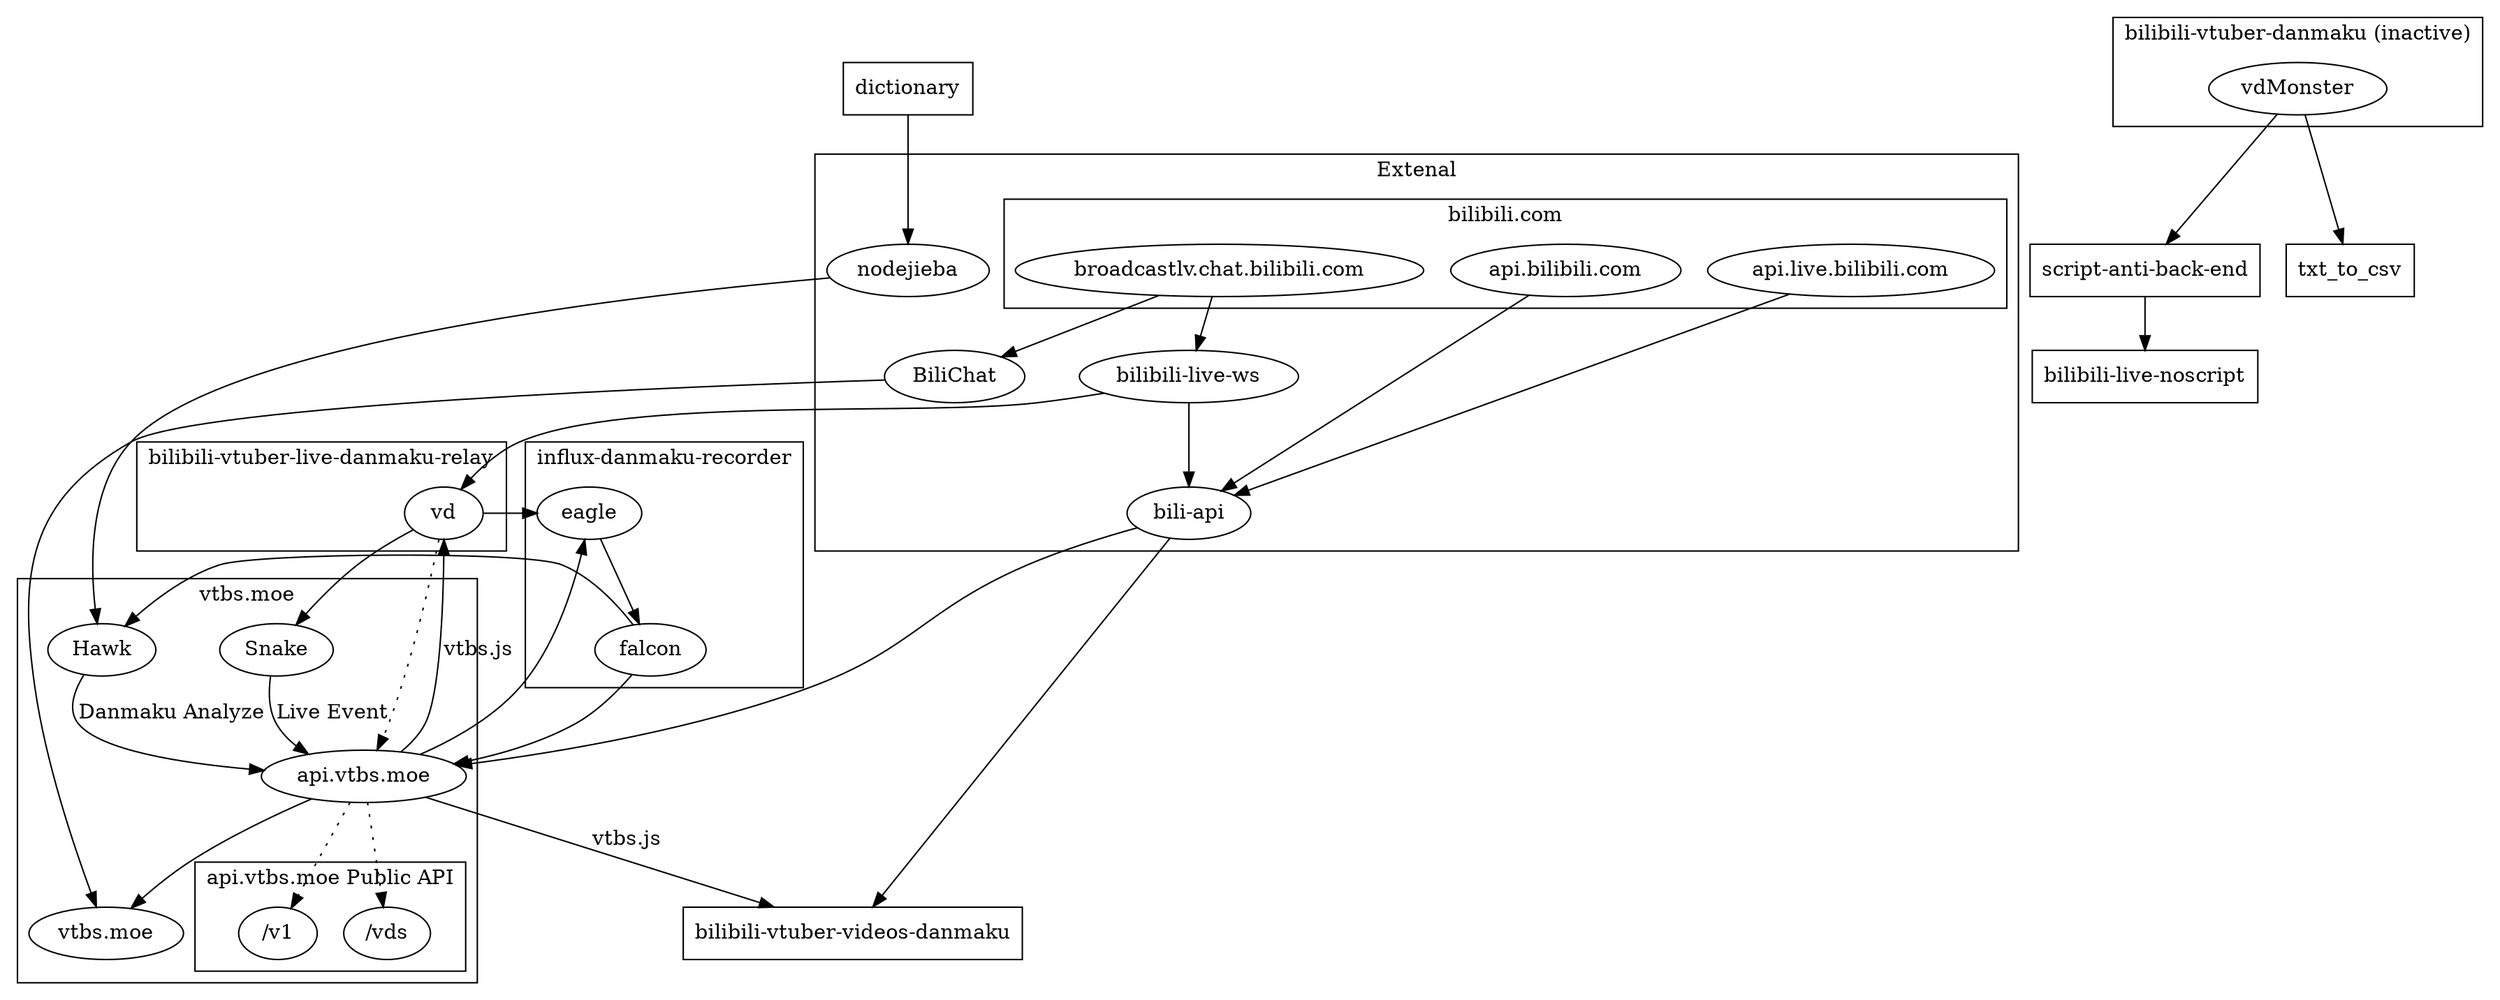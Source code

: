 digraph {
	dictionary [shape=box];
	txt_to_csv [shape=box];
	"bilibili-live-noscript" [shape=box];
	"bilibili-vtuber-videos-danmaku" [shape=box];
	"script-anti-back-end" [shape=box];
	/* "danmaku-analyze"; */
	subgraph "cluster_bilibili_package" {
		label = "Extenal";
		"bili-api";
		"bilibili-live-ws";
		BiliChat;
		nodejieba;
		subgraph "cluster_bilibili-" {
			label = "bilibili.com";
			"api.bilibili.com";
			"api.live.bilibili.com";
			"broadcastlv.chat.bilibili.com";
		}
	}
	subgraph "cluster_vtbs.moe" {
		label="vtbs.moe";
		"api.vtbs.moe";
		Hawk;
		Snake;
		Snake -> "api.vtbs.moe"  [ label = "Live Event" ];
		Hawk -> "api.vtbs.moe" [ label = "Danmaku Analyze" ];
		"api.vtbs.moe" -> "vtbs.moe"
		subgraph "cluster_open_api" {
			label = "api.vtbs.moe Public API";
			"/v1";
			"/vds";
		}
	}

	subgraph "cluster_bilibili-vtuber-danmaku" {
		label = "bilibili-vtuber-danmaku (inactive)";
		vdMonster;
	}

	subgraph "cluster_bilibili-vtuber-danmaku-relay" {
		label = "bilibili-vtuber-live-danmaku-relay";
		vd;
	}

	subgraph "cluster_influx-bilibili-vtuber-danmaku" {
		label = "influx-danmaku-recorder";
		eagle;
		falcon;
		/* eagle -> influxDB -> falcon; */
		eagle -> falcon;
	}

	"api.bilibili.com" -> "bili-api";
	"api.live.bilibili.com" -> "bili-api";
	"bilibili-live-ws" -> "bili-api" -> "api.vtbs.moe";
	"broadcastlv.chat.bilibili.com" -> "bilibili-live-ws" -> vd;
	"api.vtbs.moe" -> vd [ label = "vtbs.js" ];
	"api.vtbs.moe" -> "bilibili-vtuber-videos-danmaku" [ label = "vtbs.js" ];
	"bili-api" -> "bilibili-vtuber-videos-danmaku";
	vd -> Snake;
	vd -> eagle;
	"api.vtbs.moe" -> eagle;

	dictionary -> nodejieba;
	falcon -> Hawk;
	falcon -> "api.vtbs.moe";
	nodejieba -> Hawk;
	vdMonster -> "script-anti-back-end" -> "bilibili-live-noscript";
	vdMonster -> txt_to_csv
	"broadcastlv.chat.bilibili.com" -> BiliChat -> "vtbs.moe";

	vd -> "api.vtbs.moe" [style=dotted];
	"api.vtbs.moe" -> "/v1" [style=dotted];
	"api.vtbs.moe" -> "/vds" [style=dotted];
}
